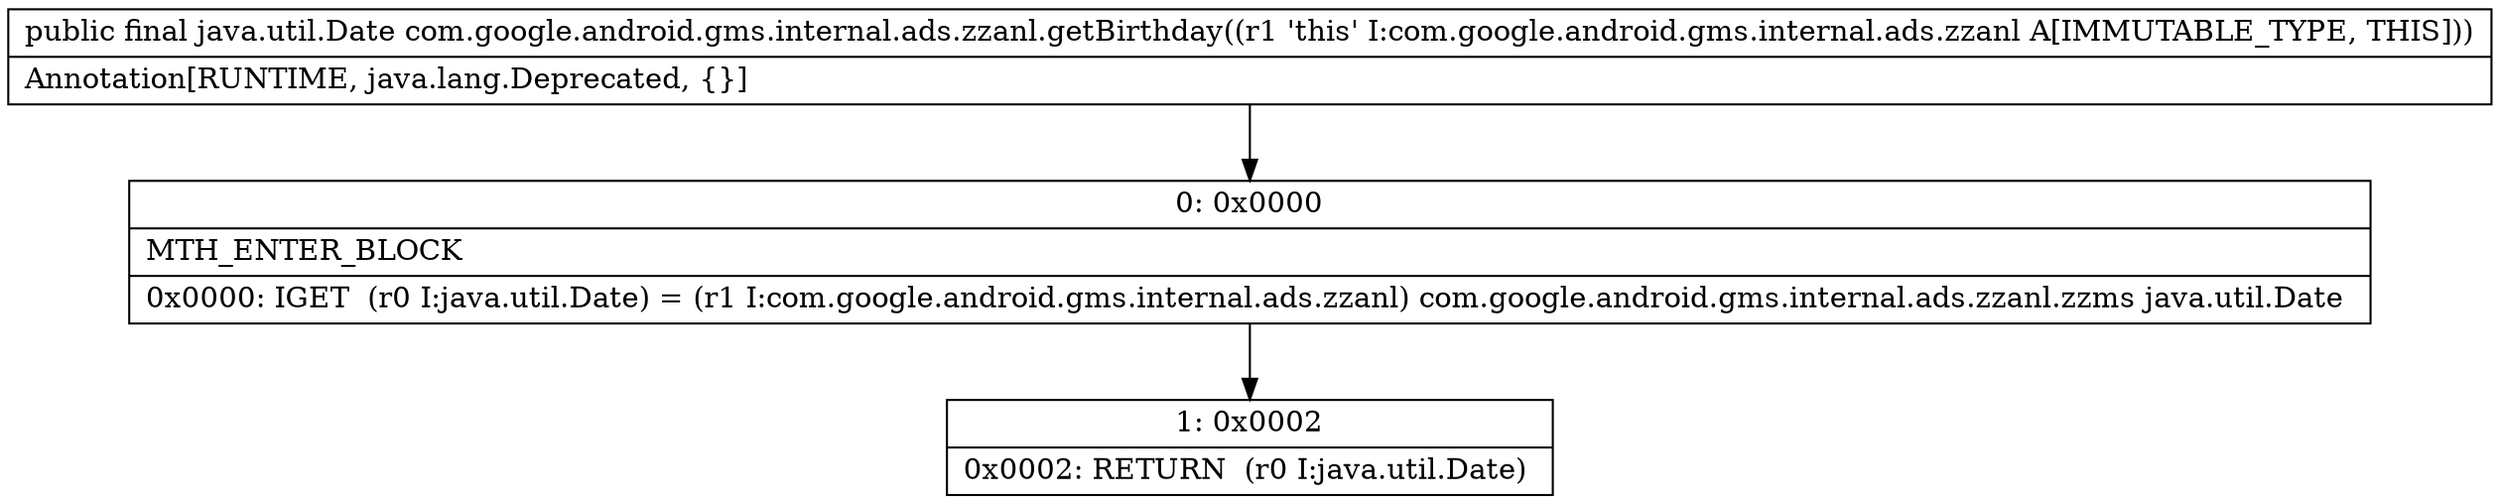 digraph "CFG forcom.google.android.gms.internal.ads.zzanl.getBirthday()Ljava\/util\/Date;" {
Node_0 [shape=record,label="{0\:\ 0x0000|MTH_ENTER_BLOCK\l|0x0000: IGET  (r0 I:java.util.Date) = (r1 I:com.google.android.gms.internal.ads.zzanl) com.google.android.gms.internal.ads.zzanl.zzms java.util.Date \l}"];
Node_1 [shape=record,label="{1\:\ 0x0002|0x0002: RETURN  (r0 I:java.util.Date) \l}"];
MethodNode[shape=record,label="{public final java.util.Date com.google.android.gms.internal.ads.zzanl.getBirthday((r1 'this' I:com.google.android.gms.internal.ads.zzanl A[IMMUTABLE_TYPE, THIS]))  | Annotation[RUNTIME, java.lang.Deprecated, \{\}]\l}"];
MethodNode -> Node_0;
Node_0 -> Node_1;
}

